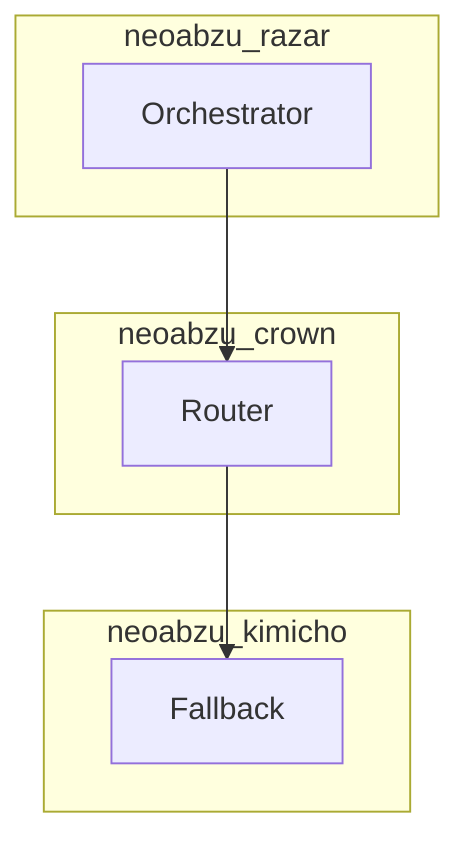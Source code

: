 flowchart TB
    subgraph neoabzu_razar
        R1[Orchestrator]
    end
    subgraph neoabzu_crown
        C1[Router]
    end
    subgraph neoabzu_kimicho
        K1[Fallback]
    end
    R1 --> C1 --> K1